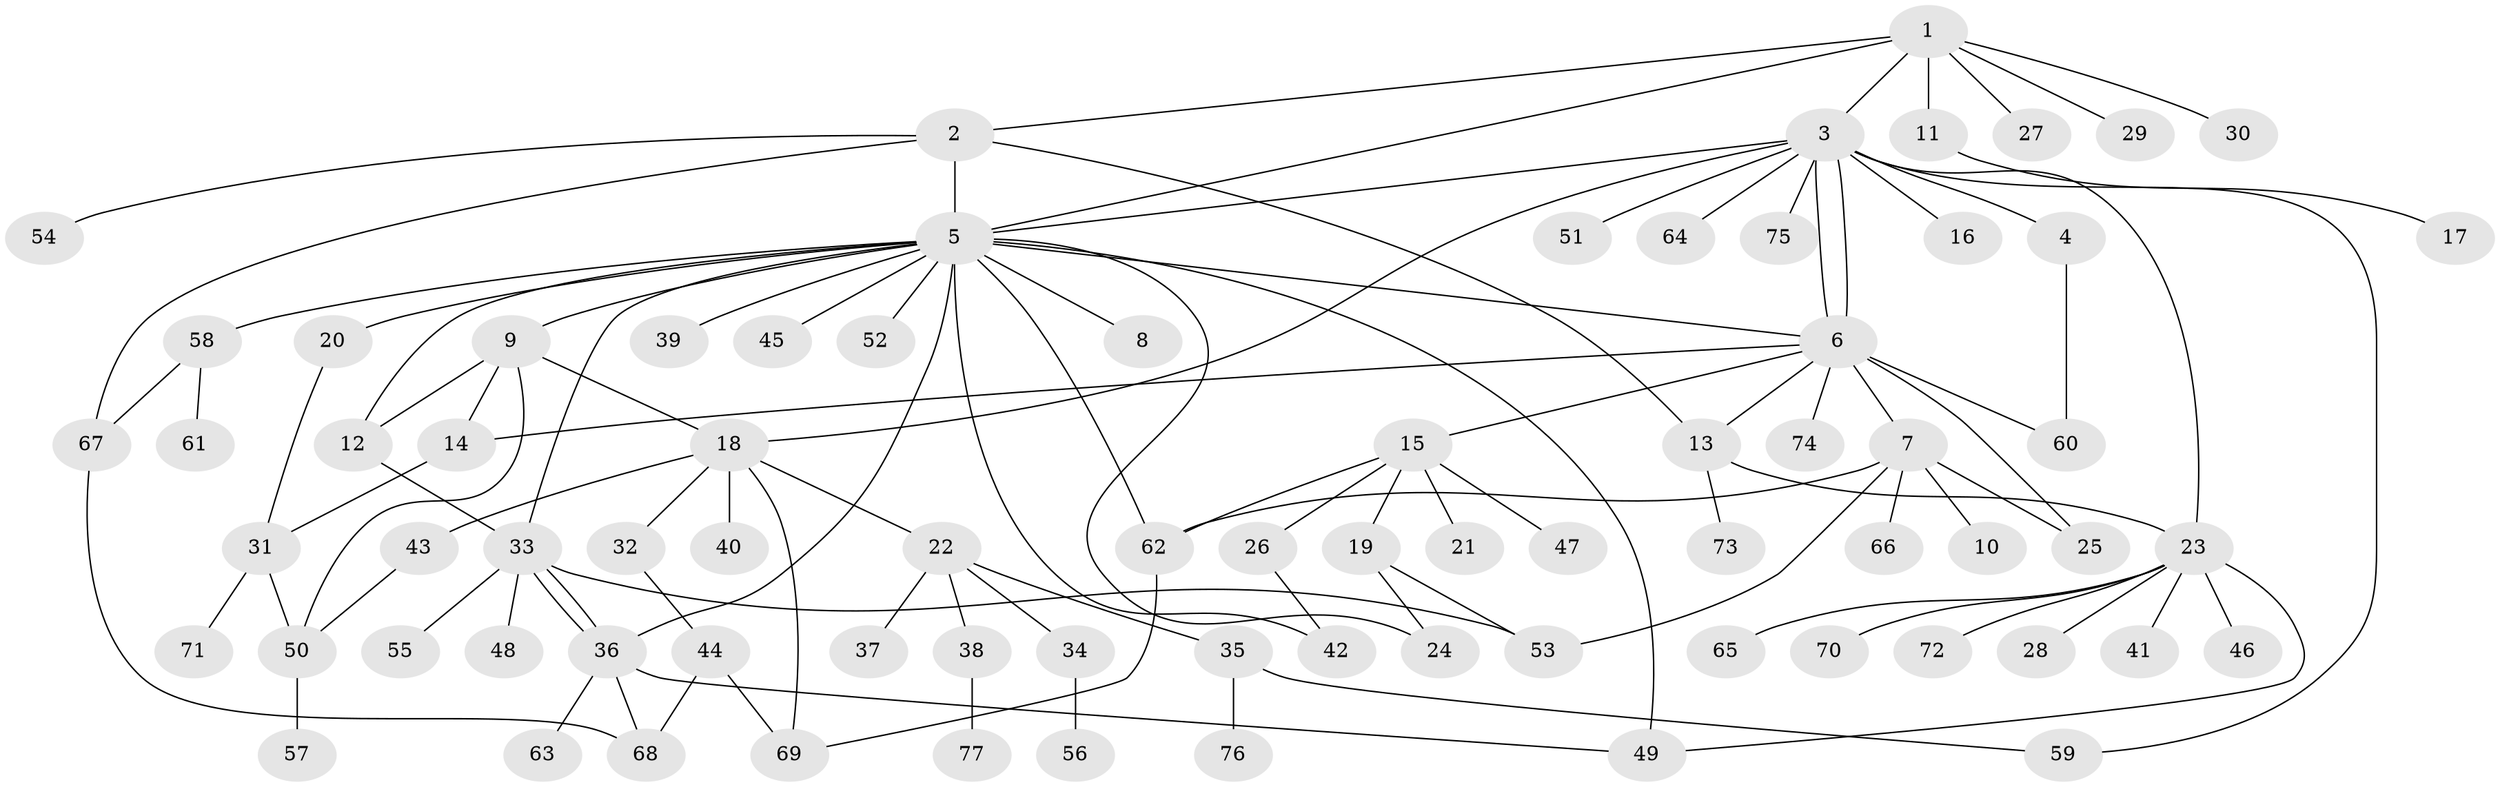 // coarse degree distribution, {1: 0.6415094339622641, 3: 0.09433962264150944, 2: 0.09433962264150944, 21: 0.018867924528301886, 4: 0.03773584905660377, 6: 0.05660377358490566, 14: 0.018867924528301886, 5: 0.018867924528301886, 7: 0.018867924528301886}
// Generated by graph-tools (version 1.1) at 2025/51/03/04/25 21:51:47]
// undirected, 77 vertices, 107 edges
graph export_dot {
graph [start="1"]
  node [color=gray90,style=filled];
  1;
  2;
  3;
  4;
  5;
  6;
  7;
  8;
  9;
  10;
  11;
  12;
  13;
  14;
  15;
  16;
  17;
  18;
  19;
  20;
  21;
  22;
  23;
  24;
  25;
  26;
  27;
  28;
  29;
  30;
  31;
  32;
  33;
  34;
  35;
  36;
  37;
  38;
  39;
  40;
  41;
  42;
  43;
  44;
  45;
  46;
  47;
  48;
  49;
  50;
  51;
  52;
  53;
  54;
  55;
  56;
  57;
  58;
  59;
  60;
  61;
  62;
  63;
  64;
  65;
  66;
  67;
  68;
  69;
  70;
  71;
  72;
  73;
  74;
  75;
  76;
  77;
  1 -- 2;
  1 -- 3;
  1 -- 5;
  1 -- 11;
  1 -- 27;
  1 -- 29;
  1 -- 30;
  2 -- 5;
  2 -- 13;
  2 -- 54;
  2 -- 67;
  3 -- 4;
  3 -- 5;
  3 -- 6;
  3 -- 6;
  3 -- 16;
  3 -- 18;
  3 -- 23;
  3 -- 51;
  3 -- 59;
  3 -- 64;
  3 -- 75;
  4 -- 60;
  5 -- 6;
  5 -- 8;
  5 -- 9;
  5 -- 12;
  5 -- 20;
  5 -- 24;
  5 -- 33;
  5 -- 36;
  5 -- 39;
  5 -- 42;
  5 -- 45;
  5 -- 49;
  5 -- 52;
  5 -- 58;
  5 -- 62;
  6 -- 7;
  6 -- 13;
  6 -- 14;
  6 -- 15;
  6 -- 25;
  6 -- 60;
  6 -- 74;
  7 -- 10;
  7 -- 25;
  7 -- 53;
  7 -- 62;
  7 -- 66;
  9 -- 12;
  9 -- 14;
  9 -- 18;
  9 -- 50;
  11 -- 17;
  12 -- 33;
  13 -- 23;
  13 -- 73;
  14 -- 31;
  15 -- 19;
  15 -- 21;
  15 -- 26;
  15 -- 47;
  15 -- 62;
  18 -- 22;
  18 -- 32;
  18 -- 40;
  18 -- 43;
  18 -- 69;
  19 -- 24;
  19 -- 53;
  20 -- 31;
  22 -- 34;
  22 -- 35;
  22 -- 37;
  22 -- 38;
  23 -- 28;
  23 -- 41;
  23 -- 46;
  23 -- 49;
  23 -- 65;
  23 -- 70;
  23 -- 72;
  26 -- 42;
  31 -- 50;
  31 -- 71;
  32 -- 44;
  33 -- 36;
  33 -- 36;
  33 -- 48;
  33 -- 53;
  33 -- 55;
  34 -- 56;
  35 -- 59;
  35 -- 76;
  36 -- 49;
  36 -- 63;
  36 -- 68;
  38 -- 77;
  43 -- 50;
  44 -- 68;
  44 -- 69;
  50 -- 57;
  58 -- 61;
  58 -- 67;
  62 -- 69;
  67 -- 68;
}
